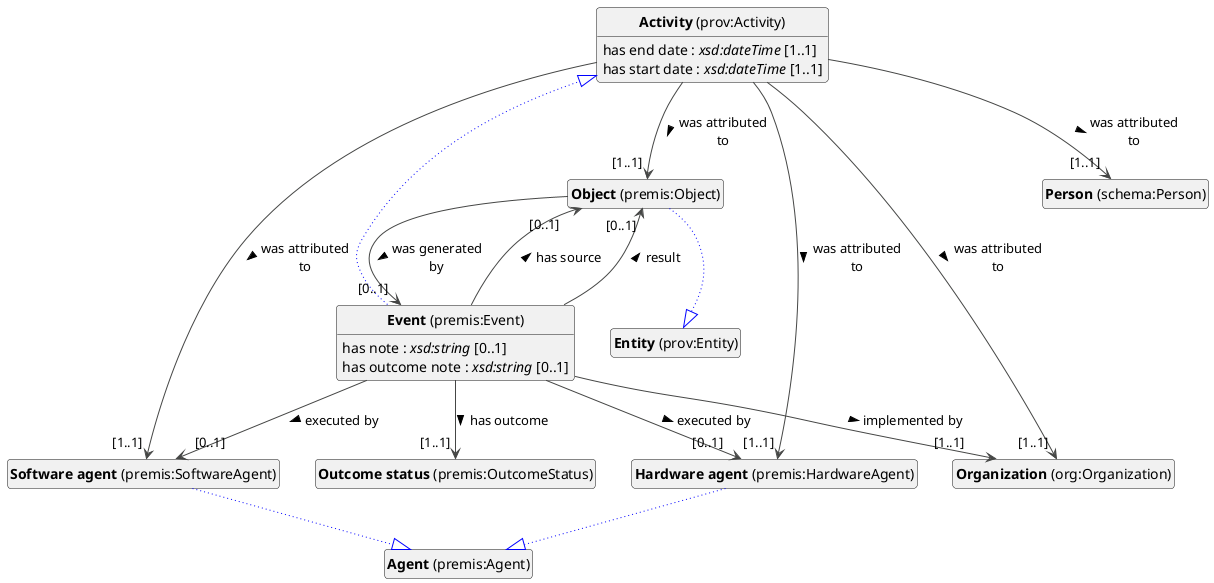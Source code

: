@startuml
!theme vibrant
skinparam classFontSize 14
!define LIGHTORANGE
skinparam componentStyle uml2
skinparam wrapMessageWidth 100
' skinparam ArrowColor #Maroon
' Remove shadows
skinparam shadowing false
'skinparam linetype polyline
skinparam ArrowMessageAlignment left


class "<b>Activity</b> (prov:Activity)" as prov_Activity [[#prov%3AActivity]]
class "<b>Event</b> (premis:Event)" as premis_Event [[#premis%3AEvent]]
class "<b>Activity</b> (prov:Activity)" as prov_Activity [[#prov%3AActivity]]
class "<b>Object</b> (premis:Object)" as premis_Object [[#premis%3AObject]]
class "<b>Entity</b> (prov:Entity)" as prov_Entity [[#prov%3AEntity]]
class "<b>Outcome status</b> (premis:OutcomeStatus)" as premis_OutcomeStatus [[#premis%3AOutcomeStatus]]
class "<b>Organization</b> (org:Organization)" as org_Organization [[#org%3AOrganization]]
class "<b>Software agent</b> (premis:SoftwareAgent)" as premis_SoftwareAgent [[#premis%3ASoftwareAgent]]
class "<b>Agent</b> (premis:Agent)" as premis_Agent [[#premis%3AAgent]]
class "<b>Hardware agent</b> (premis:HardwareAgent)" as premis_HardwareAgent [[#premis%3AHardwareAgent]]
class "<b>Agent</b> (premis:Agent)" as premis_Agent [[#premis%3AAgent]]
class "<b>Person</b> (schema:Person)" as schema_Person [[#schema%3APerson]]


prov_Activity : has end date : <i>xsd:dateTime</i> [1..1]


prov_Activity : has start date : <i>xsd:dateTime</i> [1..1]


prov_Activity --> "[1..1]" premis_Object : was attributed to >
prov_Activity --> "[1..1]" schema_Person : was attributed to >
prov_Activity --> "[1..1]" org_Organization : was attributed to >
prov_Activity --> "[1..1]" premis_SoftwareAgent : was attributed to >
prov_Activity --> "[1..1]" premis_HardwareAgent : was attributed to >

premis_Event --|> prov_Activity #blue;line.dotted;text:blue


premis_Event --> "[0..1]" premis_SoftwareAgent : executed by >
premis_Event --> "[0..1]" premis_HardwareAgent : executed by >
premis_Event : has note : <i>xsd:string</i> [0..1]


premis_Event --> "[1..1]" premis_OutcomeStatus : has outcome >
premis_Event : has outcome note : <i>xsd:string</i> [0..1]


premis_Event --> "[0..1]" premis_Object : has source >

premis_Event --> "[1..1]" org_Organization : implemented by >

premis_Event --> "[0..1]" premis_Object : result >

premis_Object --|> prov_Entity #blue;line.dotted;text:blue


premis_Object --> "[0..1]" premis_Event : was generated by >





premis_SoftwareAgent --|> premis_Agent #blue;line.dotted;text:blue


premis_HardwareAgent --|> premis_Agent #blue;line.dotted;text:blue





hide circle
hide methods
hide empty members
@enduml


